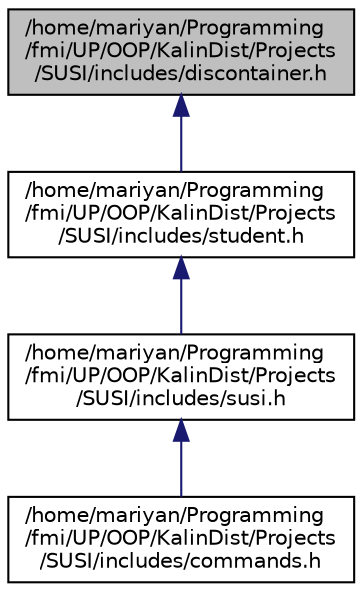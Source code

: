 digraph "/home/mariyan/Programming/fmi/UP/OOP/KalinDist/Projects/SUSI/includes/discontainer.h"
{
  edge [fontname="Helvetica",fontsize="10",labelfontname="Helvetica",labelfontsize="10"];
  node [fontname="Helvetica",fontsize="10",shape=record];
  Node6 [label="/home/mariyan/Programming\l/fmi/UP/OOP/KalinDist/Projects\l/SUSI/includes/discontainer.h",height=0.2,width=0.4,color="black", fillcolor="grey75", style="filled", fontcolor="black"];
  Node6 -> Node7 [dir="back",color="midnightblue",fontsize="10",style="solid",fontname="Helvetica"];
  Node7 [label="/home/mariyan/Programming\l/fmi/UP/OOP/KalinDist/Projects\l/SUSI/includes/student.h",height=0.2,width=0.4,color="black", fillcolor="white", style="filled",URL="$student_8h.html"];
  Node7 -> Node8 [dir="back",color="midnightblue",fontsize="10",style="solid",fontname="Helvetica"];
  Node8 [label="/home/mariyan/Programming\l/fmi/UP/OOP/KalinDist/Projects\l/SUSI/includes/susi.h",height=0.2,width=0.4,color="black", fillcolor="white", style="filled",URL="$susi_8h.html"];
  Node8 -> Node9 [dir="back",color="midnightblue",fontsize="10",style="solid",fontname="Helvetica"];
  Node9 [label="/home/mariyan/Programming\l/fmi/UP/OOP/KalinDist/Projects\l/SUSI/includes/commands.h",height=0.2,width=0.4,color="black", fillcolor="white", style="filled",URL="$commands_8h.html"];
}

